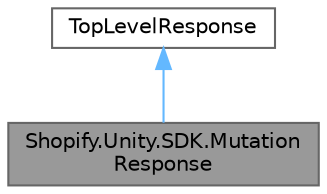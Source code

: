 digraph "Shopify.Unity.SDK.MutationResponse"
{
 // LATEX_PDF_SIZE
  bgcolor="transparent";
  edge [fontname=Helvetica,fontsize=10,labelfontname=Helvetica,labelfontsize=10];
  node [fontname=Helvetica,fontsize=10,shape=box,height=0.2,width=0.4];
  Node1 [id="Node000001",label="Shopify.Unity.SDK.Mutation\lResponse",height=0.2,width=0.4,color="gray40", fillcolor="grey60", style="filled", fontcolor="black",tooltip="Top-level response for all GraphQL mutation queries."];
  Node2 -> Node1 [id="edge1_Node000001_Node000002",dir="back",color="steelblue1",style="solid",tooltip=" "];
  Node2 [id="Node000002",label="TopLevelResponse",height=0.2,width=0.4,color="gray40", fillcolor="white", style="filled",URL="$class_shopify_1_1_unity_1_1_s_d_k_1_1_top_level_response.html",tooltip="Base class for QueryResponse and MutationResponse , which are top-level responses for all GraphQL que..."];
}
